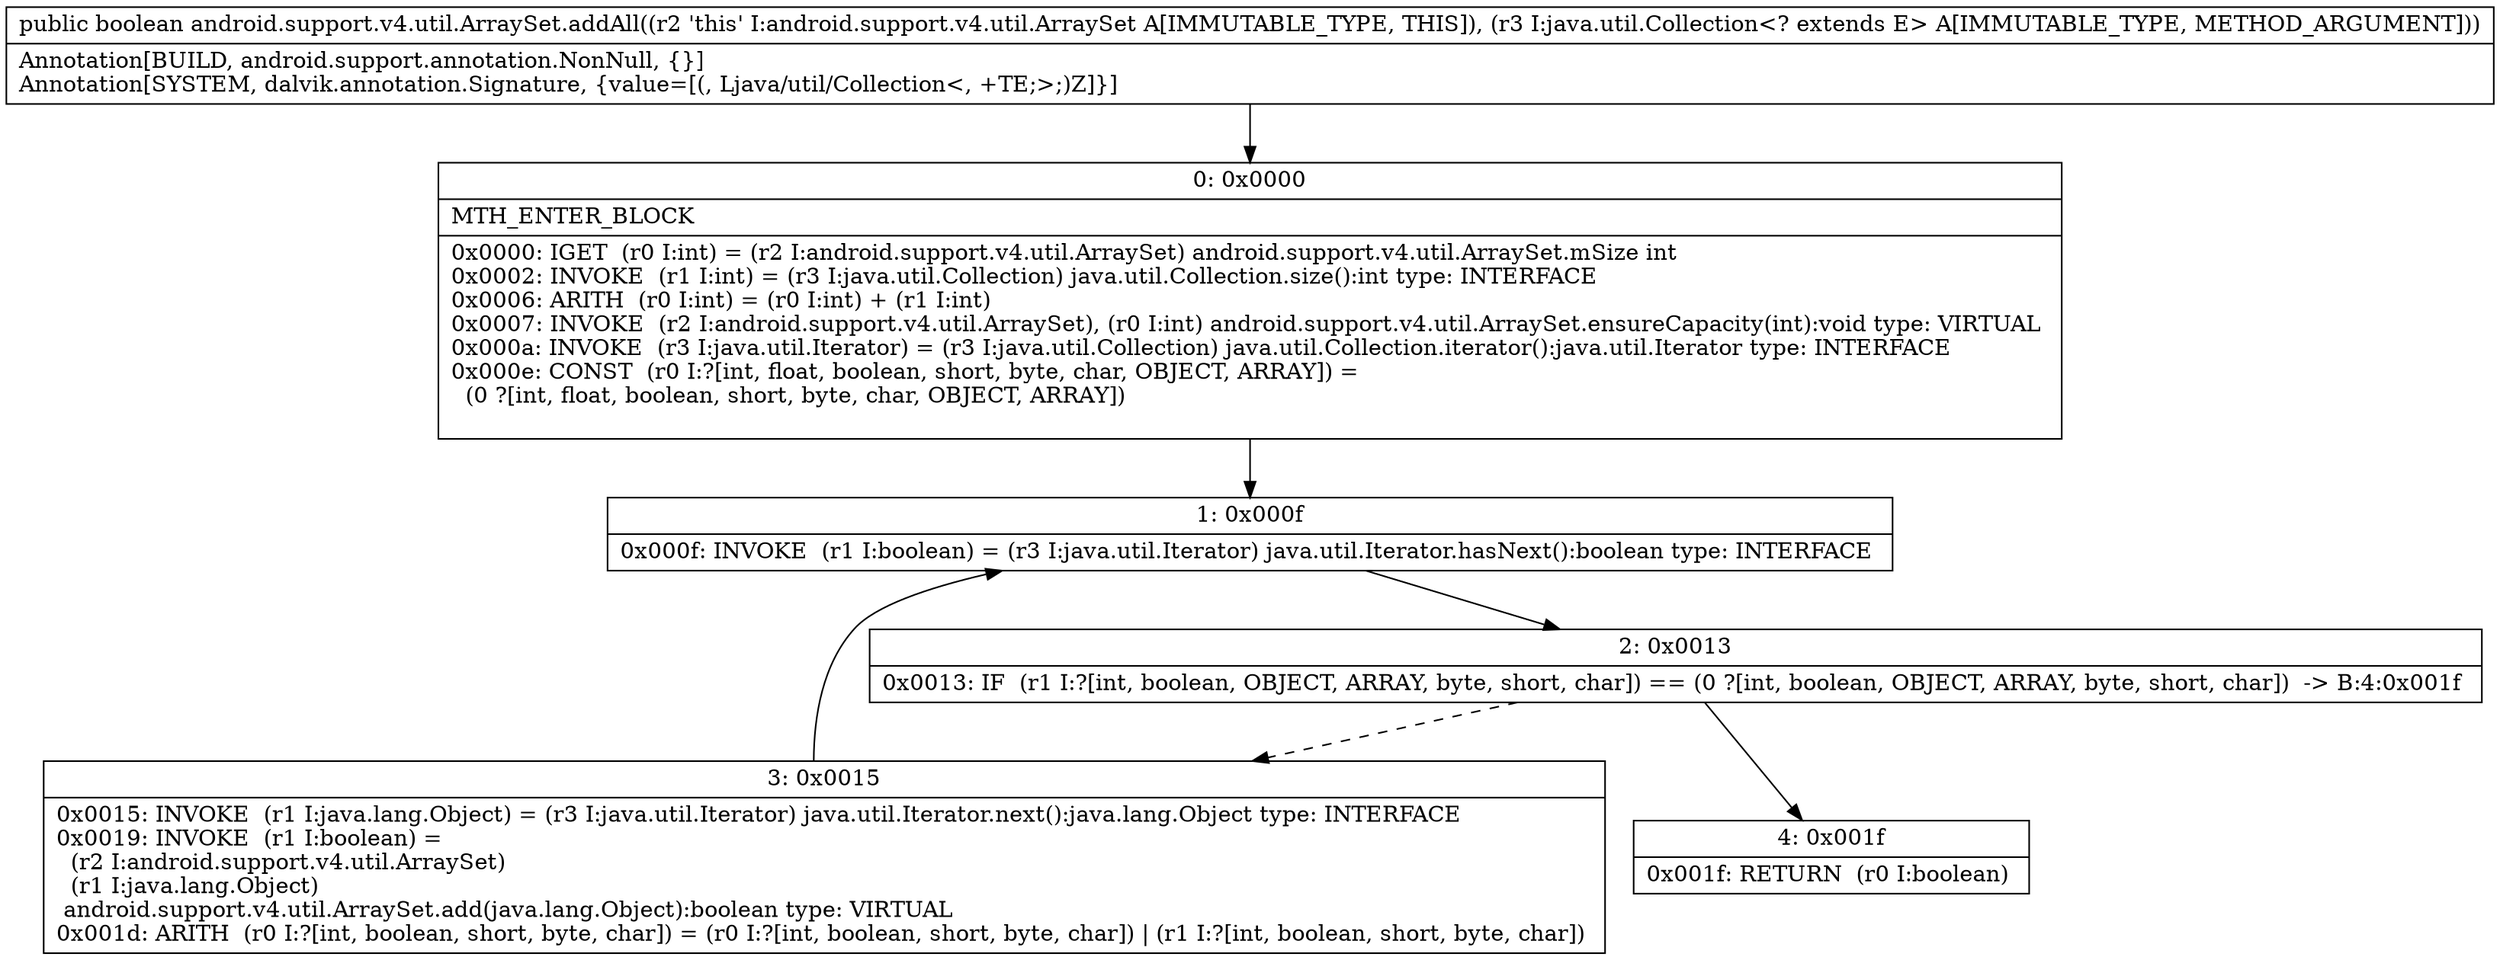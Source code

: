 digraph "CFG forandroid.support.v4.util.ArraySet.addAll(Ljava\/util\/Collection;)Z" {
Node_0 [shape=record,label="{0\:\ 0x0000|MTH_ENTER_BLOCK\l|0x0000: IGET  (r0 I:int) = (r2 I:android.support.v4.util.ArraySet) android.support.v4.util.ArraySet.mSize int \l0x0002: INVOKE  (r1 I:int) = (r3 I:java.util.Collection) java.util.Collection.size():int type: INTERFACE \l0x0006: ARITH  (r0 I:int) = (r0 I:int) + (r1 I:int) \l0x0007: INVOKE  (r2 I:android.support.v4.util.ArraySet), (r0 I:int) android.support.v4.util.ArraySet.ensureCapacity(int):void type: VIRTUAL \l0x000a: INVOKE  (r3 I:java.util.Iterator) = (r3 I:java.util.Collection) java.util.Collection.iterator():java.util.Iterator type: INTERFACE \l0x000e: CONST  (r0 I:?[int, float, boolean, short, byte, char, OBJECT, ARRAY]) = \l  (0 ?[int, float, boolean, short, byte, char, OBJECT, ARRAY])\l \l}"];
Node_1 [shape=record,label="{1\:\ 0x000f|0x000f: INVOKE  (r1 I:boolean) = (r3 I:java.util.Iterator) java.util.Iterator.hasNext():boolean type: INTERFACE \l}"];
Node_2 [shape=record,label="{2\:\ 0x0013|0x0013: IF  (r1 I:?[int, boolean, OBJECT, ARRAY, byte, short, char]) == (0 ?[int, boolean, OBJECT, ARRAY, byte, short, char])  \-\> B:4:0x001f \l}"];
Node_3 [shape=record,label="{3\:\ 0x0015|0x0015: INVOKE  (r1 I:java.lang.Object) = (r3 I:java.util.Iterator) java.util.Iterator.next():java.lang.Object type: INTERFACE \l0x0019: INVOKE  (r1 I:boolean) = \l  (r2 I:android.support.v4.util.ArraySet)\l  (r1 I:java.lang.Object)\l android.support.v4.util.ArraySet.add(java.lang.Object):boolean type: VIRTUAL \l0x001d: ARITH  (r0 I:?[int, boolean, short, byte, char]) = (r0 I:?[int, boolean, short, byte, char]) \| (r1 I:?[int, boolean, short, byte, char]) \l}"];
Node_4 [shape=record,label="{4\:\ 0x001f|0x001f: RETURN  (r0 I:boolean) \l}"];
MethodNode[shape=record,label="{public boolean android.support.v4.util.ArraySet.addAll((r2 'this' I:android.support.v4.util.ArraySet A[IMMUTABLE_TYPE, THIS]), (r3 I:java.util.Collection\<? extends E\> A[IMMUTABLE_TYPE, METHOD_ARGUMENT]))  | Annotation[BUILD, android.support.annotation.NonNull, \{\}]\lAnnotation[SYSTEM, dalvik.annotation.Signature, \{value=[(, Ljava\/util\/Collection\<, +TE;\>;)Z]\}]\l}"];
MethodNode -> Node_0;
Node_0 -> Node_1;
Node_1 -> Node_2;
Node_2 -> Node_3[style=dashed];
Node_2 -> Node_4;
Node_3 -> Node_1;
}

